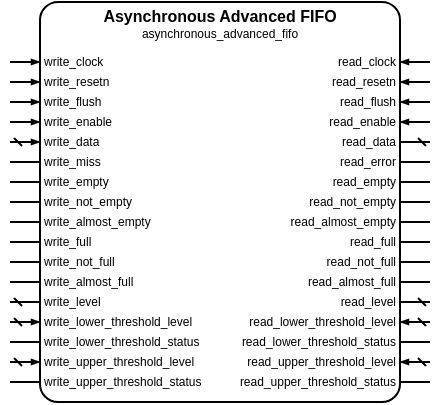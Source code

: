 <mxfile version="26.1.1">
  <diagram name="Asynchronous Advanced FIFO" id="Asynchronous-Advanced-FIFO">
    <mxGraphModel dx         = "0"
                  dy         = "0"
                  grid       = "1"
                  gridSize   = "10"
                  guides     = "1"
                  tooltips   = "1"
                  connect    = "1"
                  arrows     = "1"
                  fold       = "1"
                  page       = "1"
                  pageScale  = "1"
                  pageWidth  = "210"
                  pageHeight = "200"
                  math       = "0"
                  shadow     = "0">
      <root>
        <mxCell id="0"/>
        <mxCell id="1" parent="0"/>
        <mxCell id          = "2"
                parent      = "1"
                value       = ""
                vertex      = "1"
                connectable = "0"
                style       = "group;connectable=1;points=[[0,0,0,15,0],[0,0,0,25,0],[0,0,0,15,10],[1,0,0,-15,0],[1,0,0,-25,0],[1,0,0,-15,10],[0,0,0,0,30],[1,0,0,0,30],[0,0,0,0,40],[1,0,0,0,40],[0,0,0,0,50],[1,0,0,0,50],[0,0,0,0,60],[1,0,0,0,60],[0,0,0,0,70],[1,0,0,0,70],[0,0,0,0,80],[1,0,0,0,80],[0,0,0,0,90],[1,0,0,0,90],[0,0,0,0,100],[1,0,0,0,100],[0,0,0,0,110],[1,0,0,0,110],[0,0,0,0,120],[1,0,0,0,120],[0,0,0,0,130],[1,0,0,0,130],[0,0,0,0,140],[1,0,0,0,140],[0,0,0,0,150],[1,0,0,0,150],[0,0,0,0,160],[1,0,0,0,160],[0,0,0,0,170],[1,0,0,0,170],[0,0,0,0,180],[1,0,0,0,180],[0,0,0,0,190],[1,0,0,0,190],[0.5,0,0,0,0],[0.5,0,0,0,200]];">
          <mxGeometry width  = "210"
                      height = "200"
                      as     = "geometry"/>
        </mxCell>
        <mxCell id     = "box"
                parent = "2"
                value  = ""
                vertex = "1"
                style  = "rounded=1;arcSize=5;fillColor=none;strokeWidth=1;strokeColor=black;whiteSpace=wrap;html=1;connectable=0;">
          <mxGeometry x="15"
                      y="0"
                      width="180"
                      height="200"
                      as="geometry"/>
        </mxCell>
        <mxCell id     = "title"
                parent = "2"
                value  = "Asynchronous Advanced FIFO"
                vertex = "1"
                style  = "text;html=1;align=center;verticalAlign=middle;whiteSpace=wrap;rounded=0;fontSize=8;fontStyle=1;fontColor=black;connectable=0;">
          <mxGeometry x      = "15"
                      y      = "7"
                      width  = "180"
                      height = "0"
                      as     = "geometry"/>
        </mxCell>
        <mxCell id     = "subtitle"
                parent = "2"
                value  = "asynchronous_advanced_fifo"
                vertex = "1"
                style  = "text;html=1;align=center;verticalAlign=middle;whiteSpace=wrap;rounded=0;fontSize=6;fontStyle=0;fontColor=black;connectable=0;">
          <mxGeometry x      = "15"
                      y      = "16"
                      width  = "180"
                      height = "0"
                      as     = "geometry"/>
        </mxCell>
            <mxCell id     = "write_clock-label"
                    parent = "2"
                    value  = "write_clock"
                    vertex = "1"
                    style  = "text;html=1;align=left;verticalAlign=middle;whiteSpace=wrap;rounded=0;fontSize=6;fontStyle=0;fontColor=black;connectable=0;">
              <mxGeometry
                x      = "15"
                y      = "30"
                width  = "180"
                height = "0"
                as     = "geometry"/>
            </mxCell>
            <mxCell id     = "write_clock-arrow"
                    parent = "2"
                    value  = ""
                    edge   = "1"
                    style  = "html=1;rounded=1;strokeWidth=1;strokeColor=black;startFill=0;startSize=2;startArrow=none;endFill=1;endSize=2;endArrow=blockThin;sourcePerimeterSpacing=0;">
              <mxGeometry width    = "50"
                          height   = "50"
                          relative = "1"
                          as       = "geometry">
                <mxPoint x  = "0"
                         y  = "30"
                         as = "sourcePoint"/>
                <mxPoint x  = "15"
                         y  = "30"
                         as = "targetPoint"/>
              </mxGeometry>
            </mxCell>
            <mxCell id="read_clock-label"
                    parent="2"
                    value="read_clock"
                    vertex="1"
                    style="text;html=1;align=right;verticalAlign=middle;whiteSpace=wrap;rounded=0;fontSize=6;fontStyle=0;fontColor=black;connectable=0;">
              <mxGeometry
                x      = "15"
                y      = "30"
                width  = "180"
                height = "0"
                as     = "geometry"/>
            </mxCell>
            <mxCell id     = "read_clock-arrow"
                    parent = "2"
                    value  = ""
                    edge   = "1"
                    style  = "html=1;rounded=1;strokeWidth=1;strokeColor=black;startFill=0;startSize=2;startArrow=none;endFill=1;endSize=2;endArrow=blockThin;sourcePerimeterSpacing=0;">
              <mxGeometry width    = "50"
                          height   = "50"
                          relative = "1"
                          as       = "geometry">
                <mxPoint x  = "210"
                         y  = "30"
                         as = "sourcePoint"/>
                <mxPoint x  = "195"
                         y  = "30"
                         as = "targetPoint"/>
              </mxGeometry>
            </mxCell>
            <mxCell id     = "write_resetn-label"
                    parent = "2"
                    value  = "write_resetn"
                    vertex = "1"
                    style  = "text;html=1;align=left;verticalAlign=middle;whiteSpace=wrap;rounded=0;fontSize=6;fontStyle=0;fontColor=black;connectable=0;">
              <mxGeometry
                x      = "15"
                y      = "40"
                width  = "180"
                height = "0"
                as     = "geometry"/>
            </mxCell>
            <mxCell id     = "write_resetn-arrow"
                    parent = "2"
                    value  = ""
                    edge   = "1"
                    style  = "html=1;rounded=1;strokeWidth=1;strokeColor=black;startFill=0;startSize=2;startArrow=none;endFill=1;endSize=2;endArrow=blockThin;sourcePerimeterSpacing=0;">
              <mxGeometry width    = "50"
                          height   = "50"
                          relative = "1"
                          as       = "geometry">
                <mxPoint x  = "0"
                         y  = "40"
                         as = "sourcePoint"/>
                <mxPoint x  = "15"
                         y  = "40"
                         as = "targetPoint"/>
              </mxGeometry>
            </mxCell>
            <mxCell id="read_resetn-label"
                    parent="2"
                    value="read_resetn"
                    vertex="1"
                    style="text;html=1;align=right;verticalAlign=middle;whiteSpace=wrap;rounded=0;fontSize=6;fontStyle=0;fontColor=black;connectable=0;">
              <mxGeometry
                x      = "15"
                y      = "40"
                width  = "180"
                height = "0"
                as     = "geometry"/>
            </mxCell>
            <mxCell id     = "read_resetn-arrow"
                    parent = "2"
                    value  = ""
                    edge   = "1"
                    style  = "html=1;rounded=1;strokeWidth=1;strokeColor=black;startFill=0;startSize=2;startArrow=none;endFill=1;endSize=2;endArrow=blockThin;sourcePerimeterSpacing=0;">
              <mxGeometry width    = "50"
                          height   = "50"
                          relative = "1"
                          as       = "geometry">
                <mxPoint x  = "210"
                         y  = "40"
                         as = "sourcePoint"/>
                <mxPoint x  = "195"
                         y  = "40"
                         as = "targetPoint"/>
              </mxGeometry>
            </mxCell>
            <mxCell id     = "write_flush-label"
                    parent = "2"
                    value  = "write_flush"
                    vertex = "1"
                    style  = "text;html=1;align=left;verticalAlign=middle;whiteSpace=wrap;rounded=0;fontSize=6;fontStyle=0;fontColor=black;connectable=0;">
              <mxGeometry
                x      = "15"
                y      = "50"
                width  = "180"
                height = "0"
                as     = "geometry"/>
            </mxCell>
            <mxCell id     = "write_flush-arrow"
                    parent = "2"
                    value  = ""
                    edge   = "1"
                    style  = "html=1;rounded=1;strokeWidth=1;strokeColor=black;startFill=0;startSize=2;startArrow=none;endFill=1;endSize=2;endArrow=blockThin;sourcePerimeterSpacing=0;">
              <mxGeometry width    = "50"
                          height   = "50"
                          relative = "1"
                          as       = "geometry">
                <mxPoint x  = "0"
                         y  = "50"
                         as = "sourcePoint"/>
                <mxPoint x  = "15"
                         y  = "50"
                         as = "targetPoint"/>
              </mxGeometry>
            </mxCell>
            <mxCell id="read_flush-label"
                    parent="2"
                    value="read_flush"
                    vertex="1"
                    style="text;html=1;align=right;verticalAlign=middle;whiteSpace=wrap;rounded=0;fontSize=6;fontStyle=0;fontColor=black;connectable=0;">
              <mxGeometry
                x      = "15"
                y      = "50"
                width  = "180"
                height = "0"
                as     = "geometry"/>
            </mxCell>
            <mxCell id     = "read_flush-arrow"
                    parent = "2"
                    value  = ""
                    edge   = "1"
                    style  = "html=1;rounded=1;strokeWidth=1;strokeColor=black;startFill=0;startSize=2;startArrow=none;endFill=1;endSize=2;endArrow=blockThin;sourcePerimeterSpacing=0;">
              <mxGeometry width    = "50"
                          height   = "50"
                          relative = "1"
                          as       = "geometry">
                <mxPoint x  = "210"
                         y  = "50"
                         as = "sourcePoint"/>
                <mxPoint x  = "195"
                         y  = "50"
                         as = "targetPoint"/>
              </mxGeometry>
            </mxCell>
            <mxCell id     = "write_enable-label"
                    parent = "2"
                    value  = "write_enable"
                    vertex = "1"
                    style  = "text;html=1;align=left;verticalAlign=middle;whiteSpace=wrap;rounded=0;fontSize=6;fontStyle=0;fontColor=black;connectable=0;">
              <mxGeometry
                x      = "15"
                y      = "60"
                width  = "180"
                height = "0"
                as     = "geometry"/>
            </mxCell>
            <mxCell id     = "write_enable-arrow"
                    parent = "2"
                    value  = ""
                    edge   = "1"
                    style  = "html=1;rounded=1;strokeWidth=1;strokeColor=black;startFill=0;startSize=2;startArrow=none;endFill=1;endSize=2;endArrow=blockThin;sourcePerimeterSpacing=0;">
              <mxGeometry width    = "50"
                          height   = "50"
                          relative = "1"
                          as       = "geometry">
                <mxPoint x  = "0"
                         y  = "60"
                         as = "sourcePoint"/>
                <mxPoint x  = "15"
                         y  = "60"
                         as = "targetPoint"/>
              </mxGeometry>
            </mxCell>
            <mxCell id="read_enable-label"
                    parent="2"
                    value="read_enable"
                    vertex="1"
                    style="text;html=1;align=right;verticalAlign=middle;whiteSpace=wrap;rounded=0;fontSize=6;fontStyle=0;fontColor=black;connectable=0;">
              <mxGeometry
                x      = "15"
                y      = "60"
                width  = "180"
                height = "0"
                as     = "geometry"/>
            </mxCell>
            <mxCell id     = "read_enable-arrow"
                    parent = "2"
                    value  = ""
                    edge   = "1"
                    style  = "html=1;rounded=1;strokeWidth=1;strokeColor=black;startFill=0;startSize=2;startArrow=none;endFill=1;endSize=2;endArrow=blockThin;sourcePerimeterSpacing=0;">
              <mxGeometry width    = "50"
                          height   = "50"
                          relative = "1"
                          as       = "geometry">
                <mxPoint x  = "210"
                         y  = "60"
                         as = "sourcePoint"/>
                <mxPoint x  = "195"
                         y  = "60"
                         as = "targetPoint"/>
              </mxGeometry>
            </mxCell>
            <mxCell id     = "write_data-label"
                    parent = "2"
                    value  = "write_data"
                    vertex = "1"
                    style  = "text;html=1;align=left;verticalAlign=middle;whiteSpace=wrap;rounded=0;fontSize=6;fontStyle=0;fontColor=black;connectable=0;">
              <mxGeometry
                x      = "15"
                y      = "70"
                width  = "180"
                height = "0"
                as     = "geometry"/>
            </mxCell>
            <mxCell id     = "write_data-arrow"
                    parent = "2"
                    value  = ""
                    edge   = "1"
                    style  = "html=1;rounded=1;strokeWidth=1;strokeColor=black;startFill=0;startSize=2;startArrow=dash;endFill=1;endSize=2;endArrow=blockThin;sourcePerimeterSpacing=0;">
              <mxGeometry width    = "50"
                          height   = "50"
                          relative = "1"
                          as       = "geometry">
                <mxPoint x  = "0"
                         y  = "70"
                         as = "sourcePoint"/>
                <mxPoint x  = "15"
                         y  = "70"
                         as = "targetPoint"/>
              </mxGeometry>
            </mxCell>
            <mxCell id="read_data-label"
                    parent="2"
                    value="read_data"
                    vertex="1"
                    style="text;html=1;align=right;verticalAlign=middle;whiteSpace=wrap;rounded=0;fontSize=6;fontStyle=0;fontColor=black;connectable=0;">
              <mxGeometry
                x      = "15"
                y      = "70"
                width  = "180"
                height = "0"
                as     = "geometry"/>
            </mxCell>
            <mxCell id     = "read_data-arrow"
                    parent = "2"
                    value  = ""
                    edge   = "1"
                    style  = "html=1;rounded=1;strokeWidth=1;strokeColor=black;startFill=0;startSize=2;startArrow=dash;endFill=1;endSize=2;endArrow=none;sourcePerimeterSpacing=0;">
              <mxGeometry width    = "50"
                          height   = "50"
                          relative = "1"
                          as       = "geometry">
                <mxPoint x  = "210"
                         y  = "70"
                         as = "sourcePoint"/>
                <mxPoint x  = "195"
                         y  = "70"
                         as = "targetPoint"/>
              </mxGeometry>
            </mxCell>
            <mxCell id     = "write_miss-label"
                    parent = "2"
                    value  = "write_miss"
                    vertex = "1"
                    style  = "text;html=1;align=left;verticalAlign=middle;whiteSpace=wrap;rounded=0;fontSize=6;fontStyle=0;fontColor=black;connectable=0;">
              <mxGeometry
                x      = "15"
                y      = "80"
                width  = "180"
                height = "0"
                as     = "geometry"/>
            </mxCell>
            <mxCell id     = "write_miss-arrow"
                    parent = "2"
                    value  = ""
                    edge   = "1"
                    style  = "html=1;rounded=1;strokeWidth=1;strokeColor=black;startFill=0;startSize=2;startArrow=none;endFill=1;endSize=2;endArrow=none;sourcePerimeterSpacing=0;">
              <mxGeometry width    = "50"
                          height   = "50"
                          relative = "1"
                          as       = "geometry">
                <mxPoint x  = "0"
                         y  = "80"
                         as = "sourcePoint"/>
                <mxPoint x  = "15"
                         y  = "80"
                         as = "targetPoint"/>
              </mxGeometry>
            </mxCell>
            <mxCell id="read_error-label"
                    parent="2"
                    value="read_error"
                    vertex="1"
                    style="text;html=1;align=right;verticalAlign=middle;whiteSpace=wrap;rounded=0;fontSize=6;fontStyle=0;fontColor=black;connectable=0;">
              <mxGeometry
                x      = "15"
                y      = "80"
                width  = "180"
                height = "0"
                as     = "geometry"/>
            </mxCell>
            <mxCell id     = "read_error-arrow"
                    parent = "2"
                    value  = ""
                    edge   = "1"
                    style  = "html=1;rounded=1;strokeWidth=1;strokeColor=black;startFill=0;startSize=2;startArrow=none;endFill=1;endSize=2;endArrow=none;sourcePerimeterSpacing=0;">
              <mxGeometry width    = "50"
                          height   = "50"
                          relative = "1"
                          as       = "geometry">
                <mxPoint x  = "210"
                         y  = "80"
                         as = "sourcePoint"/>
                <mxPoint x  = "195"
                         y  = "80"
                         as = "targetPoint"/>
              </mxGeometry>
            </mxCell>
            <mxCell id     = "write_empty-label"
                    parent = "2"
                    value  = "write_empty"
                    vertex = "1"
                    style  = "text;html=1;align=left;verticalAlign=middle;whiteSpace=wrap;rounded=0;fontSize=6;fontStyle=0;fontColor=black;connectable=0;">
              <mxGeometry
                x      = "15"
                y      = "90"
                width  = "180"
                height = "0"
                as     = "geometry"/>
            </mxCell>
            <mxCell id     = "write_empty-arrow"
                    parent = "2"
                    value  = ""
                    edge   = "1"
                    style  = "html=1;rounded=1;strokeWidth=1;strokeColor=black;startFill=0;startSize=2;startArrow=none;endFill=1;endSize=2;endArrow=none;sourcePerimeterSpacing=0;">
              <mxGeometry width    = "50"
                          height   = "50"
                          relative = "1"
                          as       = "geometry">
                <mxPoint x  = "0"
                         y  = "90"
                         as = "sourcePoint"/>
                <mxPoint x  = "15"
                         y  = "90"
                         as = "targetPoint"/>
              </mxGeometry>
            </mxCell>
            <mxCell id="read_empty-label"
                    parent="2"
                    value="read_empty"
                    vertex="1"
                    style="text;html=1;align=right;verticalAlign=middle;whiteSpace=wrap;rounded=0;fontSize=6;fontStyle=0;fontColor=black;connectable=0;">
              <mxGeometry
                x      = "15"
                y      = "90"
                width  = "180"
                height = "0"
                as     = "geometry"/>
            </mxCell>
            <mxCell id     = "read_empty-arrow"
                    parent = "2"
                    value  = ""
                    edge   = "1"
                    style  = "html=1;rounded=1;strokeWidth=1;strokeColor=black;startFill=0;startSize=2;startArrow=none;endFill=1;endSize=2;endArrow=none;sourcePerimeterSpacing=0;">
              <mxGeometry width    = "50"
                          height   = "50"
                          relative = "1"
                          as       = "geometry">
                <mxPoint x  = "210"
                         y  = "90"
                         as = "sourcePoint"/>
                <mxPoint x  = "195"
                         y  = "90"
                         as = "targetPoint"/>
              </mxGeometry>
            </mxCell>
            <mxCell id     = "write_not_empty-label"
                    parent = "2"
                    value  = "write_not_empty"
                    vertex = "1"
                    style  = "text;html=1;align=left;verticalAlign=middle;whiteSpace=wrap;rounded=0;fontSize=6;fontStyle=0;fontColor=black;connectable=0;">
              <mxGeometry
                x      = "15"
                y      = "100"
                width  = "180"
                height = "0"
                as     = "geometry"/>
            </mxCell>
            <mxCell id     = "write_not_empty-arrow"
                    parent = "2"
                    value  = ""
                    edge   = "1"
                    style  = "html=1;rounded=1;strokeWidth=1;strokeColor=black;startFill=0;startSize=2;startArrow=none;endFill=1;endSize=2;endArrow=none;sourcePerimeterSpacing=0;">
              <mxGeometry width    = "50"
                          height   = "50"
                          relative = "1"
                          as       = "geometry">
                <mxPoint x  = "0"
                         y  = "100"
                         as = "sourcePoint"/>
                <mxPoint x  = "15"
                         y  = "100"
                         as = "targetPoint"/>
              </mxGeometry>
            </mxCell>
            <mxCell id="read_not_empty-label"
                    parent="2"
                    value="read_not_empty"
                    vertex="1"
                    style="text;html=1;align=right;verticalAlign=middle;whiteSpace=wrap;rounded=0;fontSize=6;fontStyle=0;fontColor=black;connectable=0;">
              <mxGeometry
                x      = "15"
                y      = "100"
                width  = "180"
                height = "0"
                as     = "geometry"/>
            </mxCell>
            <mxCell id     = "read_not_empty-arrow"
                    parent = "2"
                    value  = ""
                    edge   = "1"
                    style  = "html=1;rounded=1;strokeWidth=1;strokeColor=black;startFill=0;startSize=2;startArrow=none;endFill=1;endSize=2;endArrow=none;sourcePerimeterSpacing=0;">
              <mxGeometry width    = "50"
                          height   = "50"
                          relative = "1"
                          as       = "geometry">
                <mxPoint x  = "210"
                         y  = "100"
                         as = "sourcePoint"/>
                <mxPoint x  = "195"
                         y  = "100"
                         as = "targetPoint"/>
              </mxGeometry>
            </mxCell>
            <mxCell id     = "write_almost_empty-label"
                    parent = "2"
                    value  = "write_almost_empty"
                    vertex = "1"
                    style  = "text;html=1;align=left;verticalAlign=middle;whiteSpace=wrap;rounded=0;fontSize=6;fontStyle=0;fontColor=black;connectable=0;">
              <mxGeometry
                x      = "15"
                y      = "110"
                width  = "180"
                height = "0"
                as     = "geometry"/>
            </mxCell>
            <mxCell id     = "write_almost_empty-arrow"
                    parent = "2"
                    value  = ""
                    edge   = "1"
                    style  = "html=1;rounded=1;strokeWidth=1;strokeColor=black;startFill=0;startSize=2;startArrow=none;endFill=1;endSize=2;endArrow=none;sourcePerimeterSpacing=0;">
              <mxGeometry width    = "50"
                          height   = "50"
                          relative = "1"
                          as       = "geometry">
                <mxPoint x  = "0"
                         y  = "110"
                         as = "sourcePoint"/>
                <mxPoint x  = "15"
                         y  = "110"
                         as = "targetPoint"/>
              </mxGeometry>
            </mxCell>
            <mxCell id="read_almost_empty-label"
                    parent="2"
                    value="read_almost_empty"
                    vertex="1"
                    style="text;html=1;align=right;verticalAlign=middle;whiteSpace=wrap;rounded=0;fontSize=6;fontStyle=0;fontColor=black;connectable=0;">
              <mxGeometry
                x      = "15"
                y      = "110"
                width  = "180"
                height = "0"
                as     = "geometry"/>
            </mxCell>
            <mxCell id     = "read_almost_empty-arrow"
                    parent = "2"
                    value  = ""
                    edge   = "1"
                    style  = "html=1;rounded=1;strokeWidth=1;strokeColor=black;startFill=0;startSize=2;startArrow=none;endFill=1;endSize=2;endArrow=none;sourcePerimeterSpacing=0;">
              <mxGeometry width    = "50"
                          height   = "50"
                          relative = "1"
                          as       = "geometry">
                <mxPoint x  = "210"
                         y  = "110"
                         as = "sourcePoint"/>
                <mxPoint x  = "195"
                         y  = "110"
                         as = "targetPoint"/>
              </mxGeometry>
            </mxCell>
            <mxCell id     = "write_full-label"
                    parent = "2"
                    value  = "write_full"
                    vertex = "1"
                    style  = "text;html=1;align=left;verticalAlign=middle;whiteSpace=wrap;rounded=0;fontSize=6;fontStyle=0;fontColor=black;connectable=0;">
              <mxGeometry
                x      = "15"
                y      = "120"
                width  = "180"
                height = "0"
                as     = "geometry"/>
            </mxCell>
            <mxCell id     = "write_full-arrow"
                    parent = "2"
                    value  = ""
                    edge   = "1"
                    style  = "html=1;rounded=1;strokeWidth=1;strokeColor=black;startFill=0;startSize=2;startArrow=none;endFill=1;endSize=2;endArrow=none;sourcePerimeterSpacing=0;">
              <mxGeometry width    = "50"
                          height   = "50"
                          relative = "1"
                          as       = "geometry">
                <mxPoint x  = "0"
                         y  = "120"
                         as = "sourcePoint"/>
                <mxPoint x  = "15"
                         y  = "120"
                         as = "targetPoint"/>
              </mxGeometry>
            </mxCell>
            <mxCell id="read_full-label"
                    parent="2"
                    value="read_full"
                    vertex="1"
                    style="text;html=1;align=right;verticalAlign=middle;whiteSpace=wrap;rounded=0;fontSize=6;fontStyle=0;fontColor=black;connectable=0;">
              <mxGeometry
                x      = "15"
                y      = "120"
                width  = "180"
                height = "0"
                as     = "geometry"/>
            </mxCell>
            <mxCell id     = "read_full-arrow"
                    parent = "2"
                    value  = ""
                    edge   = "1"
                    style  = "html=1;rounded=1;strokeWidth=1;strokeColor=black;startFill=0;startSize=2;startArrow=none;endFill=1;endSize=2;endArrow=none;sourcePerimeterSpacing=0;">
              <mxGeometry width    = "50"
                          height   = "50"
                          relative = "1"
                          as       = "geometry">
                <mxPoint x  = "210"
                         y  = "120"
                         as = "sourcePoint"/>
                <mxPoint x  = "195"
                         y  = "120"
                         as = "targetPoint"/>
              </mxGeometry>
            </mxCell>
            <mxCell id     = "write_not_full-label"
                    parent = "2"
                    value  = "write_not_full"
                    vertex = "1"
                    style  = "text;html=1;align=left;verticalAlign=middle;whiteSpace=wrap;rounded=0;fontSize=6;fontStyle=0;fontColor=black;connectable=0;">
              <mxGeometry
                x      = "15"
                y      = "130"
                width  = "180"
                height = "0"
                as     = "geometry"/>
            </mxCell>
            <mxCell id     = "write_not_full-arrow"
                    parent = "2"
                    value  = ""
                    edge   = "1"
                    style  = "html=1;rounded=1;strokeWidth=1;strokeColor=black;startFill=0;startSize=2;startArrow=none;endFill=1;endSize=2;endArrow=none;sourcePerimeterSpacing=0;">
              <mxGeometry width    = "50"
                          height   = "50"
                          relative = "1"
                          as       = "geometry">
                <mxPoint x  = "0"
                         y  = "130"
                         as = "sourcePoint"/>
                <mxPoint x  = "15"
                         y  = "130"
                         as = "targetPoint"/>
              </mxGeometry>
            </mxCell>
            <mxCell id="read_not_full-label"
                    parent="2"
                    value="read_not_full"
                    vertex="1"
                    style="text;html=1;align=right;verticalAlign=middle;whiteSpace=wrap;rounded=0;fontSize=6;fontStyle=0;fontColor=black;connectable=0;">
              <mxGeometry
                x      = "15"
                y      = "130"
                width  = "180"
                height = "0"
                as     = "geometry"/>
            </mxCell>
            <mxCell id     = "read_not_full-arrow"
                    parent = "2"
                    value  = ""
                    edge   = "1"
                    style  = "html=1;rounded=1;strokeWidth=1;strokeColor=black;startFill=0;startSize=2;startArrow=none;endFill=1;endSize=2;endArrow=none;sourcePerimeterSpacing=0;">
              <mxGeometry width    = "50"
                          height   = "50"
                          relative = "1"
                          as       = "geometry">
                <mxPoint x  = "210"
                         y  = "130"
                         as = "sourcePoint"/>
                <mxPoint x  = "195"
                         y  = "130"
                         as = "targetPoint"/>
              </mxGeometry>
            </mxCell>
            <mxCell id     = "write_almost_full-label"
                    parent = "2"
                    value  = "write_almost_full"
                    vertex = "1"
                    style  = "text;html=1;align=left;verticalAlign=middle;whiteSpace=wrap;rounded=0;fontSize=6;fontStyle=0;fontColor=black;connectable=0;">
              <mxGeometry
                x      = "15"
                y      = "140"
                width  = "180"
                height = "0"
                as     = "geometry"/>
            </mxCell>
            <mxCell id     = "write_almost_full-arrow"
                    parent = "2"
                    value  = ""
                    edge   = "1"
                    style  = "html=1;rounded=1;strokeWidth=1;strokeColor=black;startFill=0;startSize=2;startArrow=none;endFill=1;endSize=2;endArrow=none;sourcePerimeterSpacing=0;">
              <mxGeometry width    = "50"
                          height   = "50"
                          relative = "1"
                          as       = "geometry">
                <mxPoint x  = "0"
                         y  = "140"
                         as = "sourcePoint"/>
                <mxPoint x  = "15"
                         y  = "140"
                         as = "targetPoint"/>
              </mxGeometry>
            </mxCell>
            <mxCell id="read_almost_full-label"
                    parent="2"
                    value="read_almost_full"
                    vertex="1"
                    style="text;html=1;align=right;verticalAlign=middle;whiteSpace=wrap;rounded=0;fontSize=6;fontStyle=0;fontColor=black;connectable=0;">
              <mxGeometry
                x      = "15"
                y      = "140"
                width  = "180"
                height = "0"
                as     = "geometry"/>
            </mxCell>
            <mxCell id     = "read_almost_full-arrow"
                    parent = "2"
                    value  = ""
                    edge   = "1"
                    style  = "html=1;rounded=1;strokeWidth=1;strokeColor=black;startFill=0;startSize=2;startArrow=none;endFill=1;endSize=2;endArrow=none;sourcePerimeterSpacing=0;">
              <mxGeometry width    = "50"
                          height   = "50"
                          relative = "1"
                          as       = "geometry">
                <mxPoint x  = "210"
                         y  = "140"
                         as = "sourcePoint"/>
                <mxPoint x  = "195"
                         y  = "140"
                         as = "targetPoint"/>
              </mxGeometry>
            </mxCell>
            <mxCell id     = "write_level-label"
                    parent = "2"
                    value  = "write_level"
                    vertex = "1"
                    style  = "text;html=1;align=left;verticalAlign=middle;whiteSpace=wrap;rounded=0;fontSize=6;fontStyle=0;fontColor=black;connectable=0;">
              <mxGeometry
                x      = "15"
                y      = "150"
                width  = "180"
                height = "0"
                as     = "geometry"/>
            </mxCell>
            <mxCell id     = "write_level-arrow"
                    parent = "2"
                    value  = ""
                    edge   = "1"
                    style  = "html=1;rounded=1;strokeWidth=1;strokeColor=black;startFill=0;startSize=2;startArrow=dash;endFill=1;endSize=2;endArrow=none;sourcePerimeterSpacing=0;">
              <mxGeometry width    = "50"
                          height   = "50"
                          relative = "1"
                          as       = "geometry">
                <mxPoint x  = "0"
                         y  = "150"
                         as = "sourcePoint"/>
                <mxPoint x  = "15"
                         y  = "150"
                         as = "targetPoint"/>
              </mxGeometry>
            </mxCell>
            <mxCell id="read_level-label"
                    parent="2"
                    value="read_level"
                    vertex="1"
                    style="text;html=1;align=right;verticalAlign=middle;whiteSpace=wrap;rounded=0;fontSize=6;fontStyle=0;fontColor=black;connectable=0;">
              <mxGeometry
                x      = "15"
                y      = "150"
                width  = "180"
                height = "0"
                as     = "geometry"/>
            </mxCell>
            <mxCell id     = "read_level-arrow"
                    parent = "2"
                    value  = ""
                    edge   = "1"
                    style  = "html=1;rounded=1;strokeWidth=1;strokeColor=black;startFill=0;startSize=2;startArrow=dash;endFill=1;endSize=2;endArrow=none;sourcePerimeterSpacing=0;">
              <mxGeometry width    = "50"
                          height   = "50"
                          relative = "1"
                          as       = "geometry">
                <mxPoint x  = "210"
                         y  = "150"
                         as = "sourcePoint"/>
                <mxPoint x  = "195"
                         y  = "150"
                         as = "targetPoint"/>
              </mxGeometry>
            </mxCell>
            <mxCell id     = "write_lower_threshold_level-label"
                    parent = "2"
                    value  = "write_lower_threshold_level"
                    vertex = "1"
                    style  = "text;html=1;align=left;verticalAlign=middle;whiteSpace=wrap;rounded=0;fontSize=6;fontStyle=0;fontColor=black;connectable=0;">
              <mxGeometry
                x      = "15"
                y      = "160"
                width  = "180"
                height = "0"
                as     = "geometry"/>
            </mxCell>
            <mxCell id     = "write_lower_threshold_level-arrow"
                    parent = "2"
                    value  = ""
                    edge   = "1"
                    style  = "html=1;rounded=1;strokeWidth=1;strokeColor=black;startFill=0;startSize=2;startArrow=dash;endFill=1;endSize=2;endArrow=blockThin;sourcePerimeterSpacing=0;">
              <mxGeometry width    = "50"
                          height   = "50"
                          relative = "1"
                          as       = "geometry">
                <mxPoint x  = "0"
                         y  = "160"
                         as = "sourcePoint"/>
                <mxPoint x  = "15"
                         y  = "160"
                         as = "targetPoint"/>
              </mxGeometry>
            </mxCell>
            <mxCell id="read_lower_threshold_level-label"
                    parent="2"
                    value="read_lower_threshold_level"
                    vertex="1"
                    style="text;html=1;align=right;verticalAlign=middle;whiteSpace=wrap;rounded=0;fontSize=6;fontStyle=0;fontColor=black;connectable=0;">
              <mxGeometry
                x      = "15"
                y      = "160"
                width  = "180"
                height = "0"
                as     = "geometry"/>
            </mxCell>
            <mxCell id     = "read_lower_threshold_level-arrow"
                    parent = "2"
                    value  = ""
                    edge   = "1"
                    style  = "html=1;rounded=1;strokeWidth=1;strokeColor=black;startFill=0;startSize=2;startArrow=dash;endFill=1;endSize=2;endArrow=blockThin;sourcePerimeterSpacing=0;">
              <mxGeometry width    = "50"
                          height   = "50"
                          relative = "1"
                          as       = "geometry">
                <mxPoint x  = "210"
                         y  = "160"
                         as = "sourcePoint"/>
                <mxPoint x  = "195"
                         y  = "160"
                         as = "targetPoint"/>
              </mxGeometry>
            </mxCell>
            <mxCell id     = "write_lower_threshold_status-label"
                    parent = "2"
                    value  = "write_lower_threshold_status"
                    vertex = "1"
                    style  = "text;html=1;align=left;verticalAlign=middle;whiteSpace=wrap;rounded=0;fontSize=6;fontStyle=0;fontColor=black;connectable=0;">
              <mxGeometry
                x      = "15"
                y      = "170"
                width  = "180"
                height = "0"
                as     = "geometry"/>
            </mxCell>
            <mxCell id     = "write_lower_threshold_status-arrow"
                    parent = "2"
                    value  = ""
                    edge   = "1"
                    style  = "html=1;rounded=1;strokeWidth=1;strokeColor=black;startFill=0;startSize=2;startArrow=none;endFill=1;endSize=2;endArrow=none;sourcePerimeterSpacing=0;">
              <mxGeometry width    = "50"
                          height   = "50"
                          relative = "1"
                          as       = "geometry">
                <mxPoint x  = "0"
                         y  = "170"
                         as = "sourcePoint"/>
                <mxPoint x  = "15"
                         y  = "170"
                         as = "targetPoint"/>
              </mxGeometry>
            </mxCell>
            <mxCell id="read_lower_threshold_status-label"
                    parent="2"
                    value="read_lower_threshold_status"
                    vertex="1"
                    style="text;html=1;align=right;verticalAlign=middle;whiteSpace=wrap;rounded=0;fontSize=6;fontStyle=0;fontColor=black;connectable=0;">
              <mxGeometry
                x      = "15"
                y      = "170"
                width  = "180"
                height = "0"
                as     = "geometry"/>
            </mxCell>
            <mxCell id     = "read_lower_threshold_status-arrow"
                    parent = "2"
                    value  = ""
                    edge   = "1"
                    style  = "html=1;rounded=1;strokeWidth=1;strokeColor=black;startFill=0;startSize=2;startArrow=none;endFill=1;endSize=2;endArrow=none;sourcePerimeterSpacing=0;">
              <mxGeometry width    = "50"
                          height   = "50"
                          relative = "1"
                          as       = "geometry">
                <mxPoint x  = "210"
                         y  = "170"
                         as = "sourcePoint"/>
                <mxPoint x  = "195"
                         y  = "170"
                         as = "targetPoint"/>
              </mxGeometry>
            </mxCell>
            <mxCell id     = "write_upper_threshold_level-label"
                    parent = "2"
                    value  = "write_upper_threshold_level"
                    vertex = "1"
                    style  = "text;html=1;align=left;verticalAlign=middle;whiteSpace=wrap;rounded=0;fontSize=6;fontStyle=0;fontColor=black;connectable=0;">
              <mxGeometry
                x      = "15"
                y      = "180"
                width  = "180"
                height = "0"
                as     = "geometry"/>
            </mxCell>
            <mxCell id     = "write_upper_threshold_level-arrow"
                    parent = "2"
                    value  = ""
                    edge   = "1"
                    style  = "html=1;rounded=1;strokeWidth=1;strokeColor=black;startFill=0;startSize=2;startArrow=dash;endFill=1;endSize=2;endArrow=blockThin;sourcePerimeterSpacing=0;">
              <mxGeometry width    = "50"
                          height   = "50"
                          relative = "1"
                          as       = "geometry">
                <mxPoint x  = "0"
                         y  = "180"
                         as = "sourcePoint"/>
                <mxPoint x  = "15"
                         y  = "180"
                         as = "targetPoint"/>
              </mxGeometry>
            </mxCell>
            <mxCell id="read_upper_threshold_level-label"
                    parent="2"
                    value="read_upper_threshold_level"
                    vertex="1"
                    style="text;html=1;align=right;verticalAlign=middle;whiteSpace=wrap;rounded=0;fontSize=6;fontStyle=0;fontColor=black;connectable=0;">
              <mxGeometry
                x      = "15"
                y      = "180"
                width  = "180"
                height = "0"
                as     = "geometry"/>
            </mxCell>
            <mxCell id     = "read_upper_threshold_level-arrow"
                    parent = "2"
                    value  = ""
                    edge   = "1"
                    style  = "html=1;rounded=1;strokeWidth=1;strokeColor=black;startFill=0;startSize=2;startArrow=dash;endFill=1;endSize=2;endArrow=blockThin;sourcePerimeterSpacing=0;">
              <mxGeometry width    = "50"
                          height   = "50"
                          relative = "1"
                          as       = "geometry">
                <mxPoint x  = "210"
                         y  = "180"
                         as = "sourcePoint"/>
                <mxPoint x  = "195"
                         y  = "180"
                         as = "targetPoint"/>
              </mxGeometry>
            </mxCell>
            <mxCell id     = "write_upper_threshold_status-label"
                    parent = "2"
                    value  = "write_upper_threshold_status"
                    vertex = "1"
                    style  = "text;html=1;align=left;verticalAlign=middle;whiteSpace=wrap;rounded=0;fontSize=6;fontStyle=0;fontColor=black;connectable=0;">
              <mxGeometry
                x      = "15"
                y      = "190"
                width  = "180"
                height = "0"
                as     = "geometry"/>
            </mxCell>
            <mxCell id     = "write_upper_threshold_status-arrow"
                    parent = "2"
                    value  = ""
                    edge   = "1"
                    style  = "html=1;rounded=1;strokeWidth=1;strokeColor=black;startFill=0;startSize=2;startArrow=none;endFill=1;endSize=2;endArrow=none;sourcePerimeterSpacing=0;">
              <mxGeometry width    = "50"
                          height   = "50"
                          relative = "1"
                          as       = "geometry">
                <mxPoint x  = "0"
                         y  = "190"
                         as = "sourcePoint"/>
                <mxPoint x  = "15"
                         y  = "190"
                         as = "targetPoint"/>
              </mxGeometry>
            </mxCell>
            <mxCell id="read_upper_threshold_status-label"
                    parent="2"
                    value="read_upper_threshold_status"
                    vertex="1"
                    style="text;html=1;align=right;verticalAlign=middle;whiteSpace=wrap;rounded=0;fontSize=6;fontStyle=0;fontColor=black;connectable=0;">
              <mxGeometry
                x      = "15"
                y      = "190"
                width  = "180"
                height = "0"
                as     = "geometry"/>
            </mxCell>
            <mxCell id     = "read_upper_threshold_status-arrow"
                    parent = "2"
                    value  = ""
                    edge   = "1"
                    style  = "html=1;rounded=1;strokeWidth=1;strokeColor=black;startFill=0;startSize=2;startArrow=none;endFill=1;endSize=2;endArrow=none;sourcePerimeterSpacing=0;">
              <mxGeometry width    = "50"
                          height   = "50"
                          relative = "1"
                          as       = "geometry">
                <mxPoint x  = "210"
                         y  = "190"
                         as = "sourcePoint"/>
                <mxPoint x  = "195"
                         y  = "190"
                         as = "targetPoint"/>
              </mxGeometry>
            </mxCell>
      </root>
    </mxGraphModel>
  </diagram>
</mxfile>